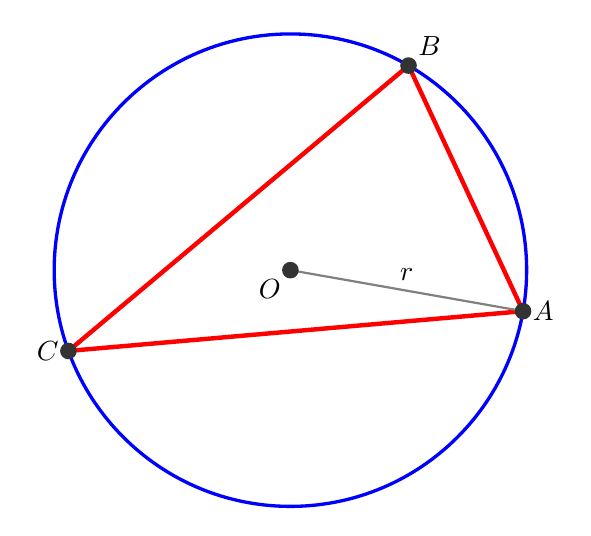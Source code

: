 ﻿\begin{tikzpicture}[scale=1]

\coordinate (O) at (0,0);
\coordinate (A) at (-10:3);
\coordinate (B) at (60:3);
\coordinate (C) at (200:3);

\draw[blue, very thick] (0,0) circle (3);

\draw[red, ultra thick] (A) -- (C) -- (B) --cycle;

\draw[gray, thick] (O) -- (A) node[midway, above, black]{$r$};

\node at (O) [below left] {$O$};
\node at (A) [right] {$A$};
\node at (B) [above right] {$B$};
\node at (C) [left] {$C$};


\foreach \P in {A,B,C,O} {
  \fill[black!80] (\P) circle (3pt);
}


\end{tikzpicture}